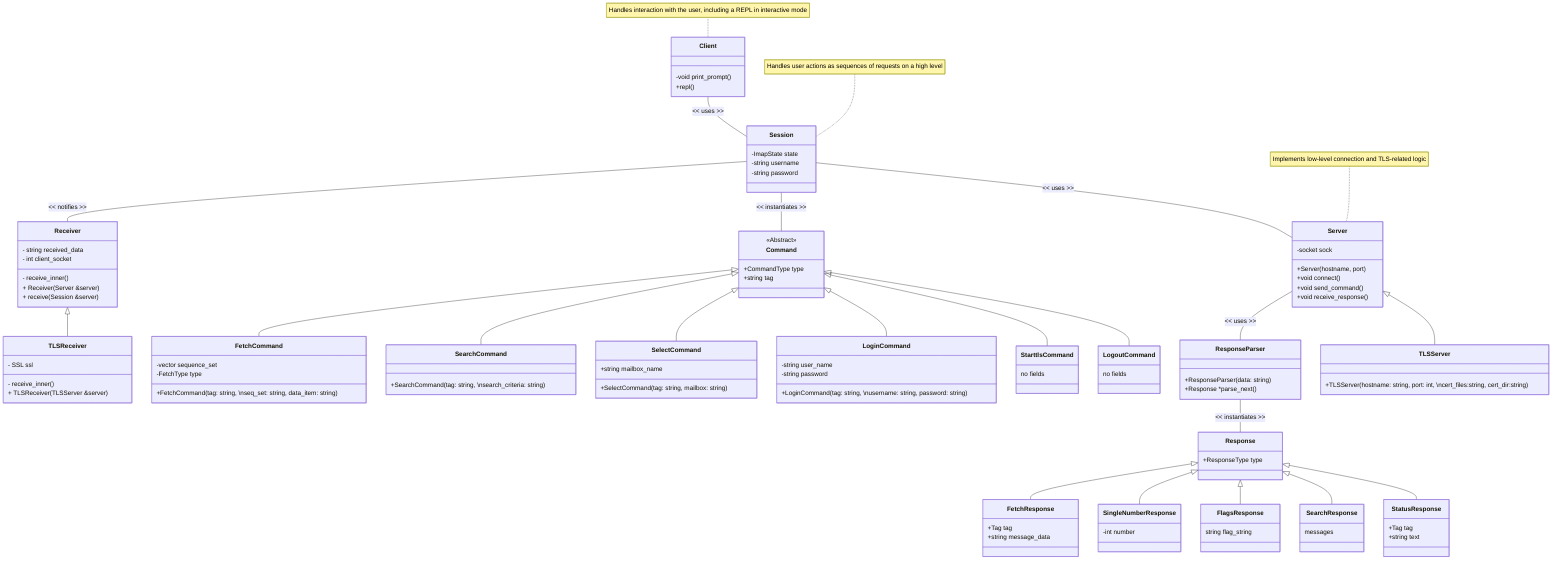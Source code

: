 %%{init: { "class": { "height": 500, "width": 400 } } }%%
classDiagram
  %%%%%%%%%%%%%%%%%%%%%%%%%%%%%%%%
  %% CLIENT
  %%%%%%%%%%%%%%%%%%%%%%%%%%%%%%%%

  class Client {
    -void print_prompt()
    +repl()
  }

  note for Client "Handles interaction with the user, including a REPL in interactive mode"

  class ResponseParser {
    +ResponseParser(data: string)
    +Response *parse_next()
  }

  %%%%%%%%%%%%%%%%%%%%%%%%%%%%%%%%
  %% COMMANDS (by state of communication in which are expected by server)
  %%%%%%%%%%%%%%%%%%%%%%%%%%%%%%%%

  class Command {
    +CommandType type
    +string tag
  }

  %% Any state

  class LogoutCommand {
    no fields
  }

  %% NAUTHD

  class StarttlsCommand {
    no fields
  }

  class LoginCommand {
    -string user_name
    -string password
    +LoginCommand(tag: string, \nusername: string, password: string)
  }

  %% AUTHD

  class SelectCommand {
    +string mailbox_name
   +SelectCommand(tag: string, mailbox: string)
  }

  %% SELECTED

  class SearchCommand {
   +SearchCommand(tag: string, \nsearch_criteria: string)
  }

  class FetchCommand {
    -vector<int> sequence_set
    -FetchType type
    +FetchCommand(tag: string, \nseq_set: string, data_item: string)
  }

  %%%%%%%%%%%%%%%%%%%%%%%%%%%%%%%%
  %% RESPONSES
  %%%%%%%%%%%%%%%%%%%%%%%%%%%%%%%%

  class Response {
    +ResponseType type
  }

  class StatusResponse {
    +Tag tag
    +string text
  }

  class SearchResponse {
     messages
  }

  class FlagsResponse {
   string flag_string
  }

  class SingleNumberResponse {
   -int number
  }

  class FetchResponse {
    +Tag tag
    +string message_data
  }

  %%%%%%%%%%%%%%%%%%%%%%%%%%%%%%%%
  %% RECEIVER
  %%%%%%%%%%%%%%%%%%%%%%%%%%%%%%%%
  class Receiver {
   - string received_data
   - int client_socket
   - receive_inner()
   + Receiver(Server &server)
   + receive(Session &server)
  }

  class TLSReceiver {
   - SSL ssl
   - receive_inner()
   + TLSReceiver(TLSServer &server)
  }

  %%%%%%%%%%%%%%%%%%%%%%%%%%%%%%%%
  %% SESSION
  %%%%%%%%%%%%%%%%%%%%%%%%%%%%%%%%

  class Session {
    -ImapState state
    -string username
    -string password
  }

  note for Session "Handles user actions as sequences of requests on a high level"

  %%%%%%%%%%%%%%%%%%%%%%%%%%%%%%%%
  %% SERVER
  %%%%%%%%%%%%%%%%%%%%%%%%%%%%%%%%

  class Server {
    -socket sock
    +Server(hostname, port)
    +void connect()
    +void send_command()
    +void receive_response()
  }

  note for Server "Implements low-level connection and TLS-related logic"

  class TLSServer {
    +TLSServer(hostname: string, port: int, \ncert_files:string, cert_dir:string)
  }

  Server <|-- TLSServer

  Client -- Session : << uses >>
  Session -- Server : << uses >>

  <<Abstract>> Command
  Session -- Command : << instantiates >>
  Command <|-- LogoutCommand
  Command <|-- StarttlsCommand
  Command <|-- LoginCommand
  Command <|-- SelectCommand
  Command <|-- SearchCommand
  Command <|-- FetchCommand

  Server -- ResponseParser : << uses >>
  ResponseParser -- Response : << instantiates >>
  Response <|-- StatusResponse
  Response <|-- SearchResponse
  Response <|-- FlagsResponse
  Response <|-- SingleNumberResponse
  Response <|-- FetchResponse

  Receiver <|-- TLSReceiver

  Session -- Receiver : << notifies >>